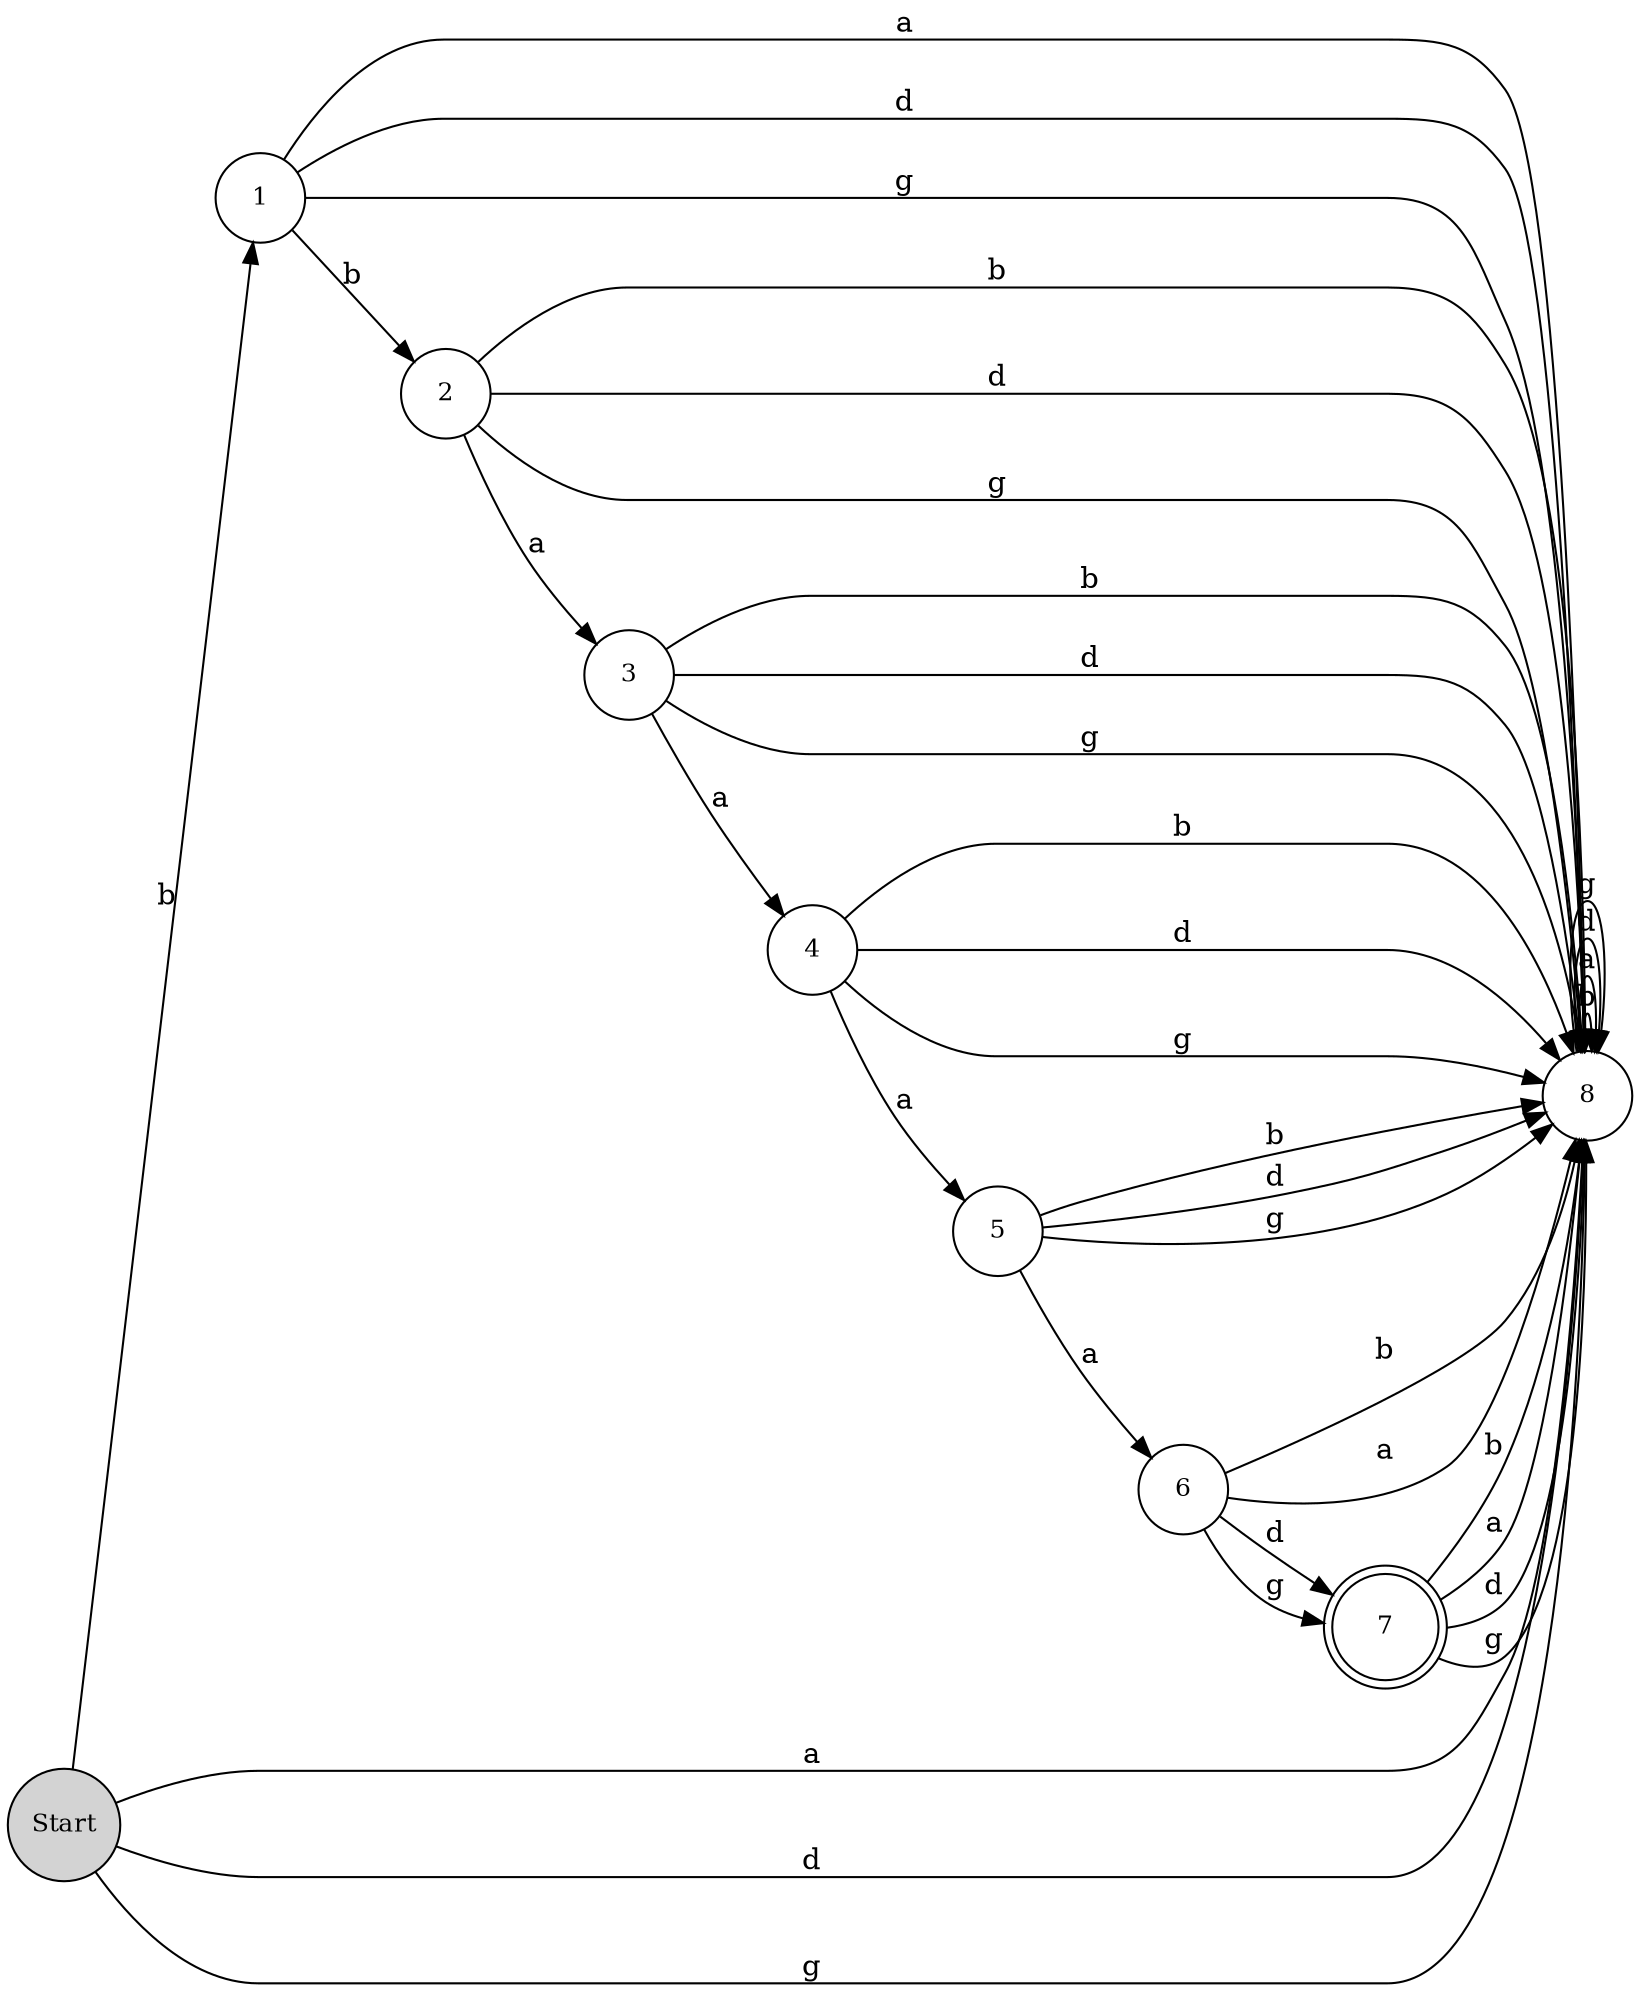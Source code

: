 digraph G {
	graph [bb="0,0,205.56,208.6",
		rankdir=LR
	];
	node [label="\N"];
	Start	[fontsize=12,
		height=0.61168,
		pos="115.76,22.02",
		shape=circle,
		style=filled,
		width=0.61168];
	1	[fontsize=12,
		height=0.6,
		pos="165.68,53.537",
		width=0.6];
	Start -> 1	[label=b,
		lp="139.56,43.164",
		pos="e,147.12,41.814 134.64,33.936 135.66,34.581 136.69,35.235 137.74,35.893"];
	8	[fontsize=12,
		height=0.6,
		pos="102.7,104.81",
		width=0.6];
	Start -> 8	[label=a,
		lp="94.963,64.475",
		pos="e,94.295,84.6 101.42,39.011 97.83,48.934 95.316,61.751 94.509,73.438"];
	Start -> 8	[label=d,
		lp="118.79,68.294",
		pos="e,116.92,88.17 124.18,42.603 124.54,53.148 122.98,66.116 120.15,77.484"];
	Start -> 8	[label=g,
		lp="106.71,66.276",
		pos="e,106.12,83.137 112.26,44.207 110.92,52.694 109.36,62.565 107.9,71.846"];
	2	[fontsize=12,
		height=0.6,
		pos="183.96,112",
		width=0.6];
	1 -> 2	[label=b,
		lp="176.5,85.601",
		pos="e,177.49,91.291 172.18,74.314 172.8,76.296 173.44,78.334 174.08,80.388"];
	1 -> 8	[label=a,
		lp="127.82,74.324",
		pos="e,109.67,84.299 144.12,56.237 135.32,60.894 125.52,68.216 117.51,75.911"];
	1 -> 8	[label=d,
		lp="143.06,76.822",
		pos="e,124.45,102.01 158.67,74.108 152.37,81.721 143.29,89.778 134.2,96.035"];
	1 -> 8	[label=g,
		lp="135.08,83.95",
		pos="e,119.62,91.033 148.81,67.278 142.45,72.451 135.08,78.454 128.11,84.121"];
	3	[fontsize=12,
		height=0.6,
		pos="156.52,167.07",
		width=0.6];
	2 -> 3	[label=a,
		lp="169.78,142.68",
		pos="e,166.24,147.56 174.21,131.57 173.28,133.44 172.32,135.36 171.36,137.29"];
	2 -> 8	[label=b,
		lp="153.56,104.91",
		pos="e,122.36,94.944 166.54,98.893 157.01,96.116 144.92,94.525 133.84,94.436"];
	2 -> 8	[label=d,
		lp="151.39,129.42",
		pos="e,120.33,117.98 164.51,121.85 154.64,122.91 142.46,122.35 131.53,120.49"];
	2 -> 8	[label=g,
		lp="145.61,117.16",
		pos="e,124.53,106.74 162.18,110.07 154.08,109.36 144.68,108.53 135.79,107.74"];
	4	[fontsize=12,
		height=0.6,
		pos="98.297,187",
		width=0.6];
	3 -> 4	[label=a,
		lp="129.81,183.44",
		pos="e,118.92,179.94 135.83,174.15 133.86,174.83 131.83,175.52 129.78,176.22"];
	3 -> 8	[label=b,
		lp="139.15,123.86",
		pos="e,123.57,111.36 153.03,145.41 147.97,136.56 140.14,126.74 132.03,118.81"];
	3 -> 8	[label=d,
		lp="120.58,156.42",
		pos="e,106.16,126.41 135.59,160.48 127.57,154.2 118.98,145.04 112.31,135.86"];
	3 -> 8	[label=g,
		lp="129.74,148.25",
		pos="e,116.79,121.11 142.1,150.39 136.58,144.01 130.16,136.58 124.13,129.6"];
	5	[fontsize=12,
		height=0.6,
		pos="42.848,160.31",
		width=0.6];
	4 -> 5	[label=a,
		lp="72.712,184.38",
		pos="e,62.49,169.77 78.592,177.52 76.713,176.61 74.779,175.68 72.831,174.74"];
	4 -> 8	[label=b,
		lp="109.08,143.85",
		pos="e,113.19,124 110.8,168.96 113.29,159.09 114.47,146.58 114.12,135.24"];
	4 -> 8	[label=d,
		lp="84.567,142.54",
		pos="e,90.212,122.77 87.791,167.73 86.367,157.65 86.535,145.09 88.094,133.85"];
	4 -> 8	[label=g,
		lp="96.822,143.27",
		pos="e,101.53,126.61 99.477,164.97 99.919,156.71 100.43,147.12 100.92,138.06"];
	6	[fontsize=12,
		height=0.6,
		pos="21.6,102.86",
		width=0.6];
	5 -> 6	[label=a,
		lp="31.193,128.66",
		pos="e,29.127,123.21 35.297,139.9 34.577,137.95 33.836,135.95 33.089,133.93"];
	5 -> 8	[label=b,
		lp="73.71,153.56",
		pos="e,96.995,125.79 64.263,156.17 72.866,150.86 82.334,142.77 89.906,134.45"];
	5 -> 8	[label=d,
		lp="57.015,119.05",
		pos="e,81.346,108.92 48.594,139.27 54.53,131.09 63.314,122.26 72.185,115.34"];
	5 -> 8	[label=g,
		lp="65.342,128.07",
		pos="e,86.615,119.73 58.887,145.44 64.924,139.84 71.931,133.34 78.547,127.21"];
	7	[fontsize=12,
		height=0.71111,
		pos="41.574,47.306",
		shape=doublecircle,
		width=0.71111];
	6 -> 7	[label=d,
		lp="38.496,76.325",
		pos="e,39.416,73.045 34.808,85.314 35.018,84.826 35.227,84.333 35.434,83.836"];
	6 -> 7	[label=g,
		lp="19.443,71.902",
		pos="e,26.848,68.526 22.589,80.921 22.737,80.41 22.89,79.898 23.047,79.383"];
	6 -> 8	[label=b,
		lp="52.833,101.75",
		pos="e,81.457,110.31 42.341,109.35 50.771,110.26 60.716,110.72 70.075,110.66"];
	6 -> 8	[label=a,
		lp="59.511,89.14",
		pos="e,81.746,98.3 42.629,97.376 51.093,96.87 61.048,96.895 70.394,97.403"];
	7 -> 8	[label=b,
		lp="53.909,78.645",
		pos="e,80.788,106.12 43.602,72.943 49.731,83.287 60.22,93.875 70.966,100.85"];
	7 -> 8	[label=a,
		lp="79.047,68.824",
		pos="e,102.67,82.864 67.286,47.768 77.985,53.255 89.193,63.08 96.807,73.381"];
	7 -> 8	[label=d,
		lp="70.476,77.106",
		pos="e,91.339,85.95 64.192,60.011 70.546,65.272 77.373,71.534 83.509,77.702"];
	7 -> 8	[label=g,
		lp="68.426,86.46",
		pos="e,83.179,94.623 55.634,69.109 61.272,75.129 67.938,81.562 74.468,87.311"];
	8 -> 8	[label=b,
		lp="145.67,104.81",
		pos="e,124.69,103.14 124.69,106.48 134.17,106.62 142.3,106.06 142.3,104.81 142.3,104.13 139.87,103.65 136.12,103.39"];
	8 -> 8	[label=a,
		lp="199.3,104.81",
		pos="e,124.32,100.5 124.32,109.12 156.28,113.45 196.3,112.02 196.3,104.81 196.3,98.421 164.84,96.569 135.42,99.253"];
	8 -> 8	[label=d,
		lp="181.67,104.81",
		pos="e,124.37,101.1 124.37,108.53 149.35,111.17 178.3,109.93 178.3,104.81 178.3,100.46 157.31,98.911 135.65,100.18"];
	8 -> 8	[label=g,
		lp="163.67,104.81",
		pos="e,124.56,101.91 124.56,107.71 142.15,108.87 160.3,107.91 160.3,104.81 160.3,102.39 149.22,101.28 135.99,101.46"];
}
